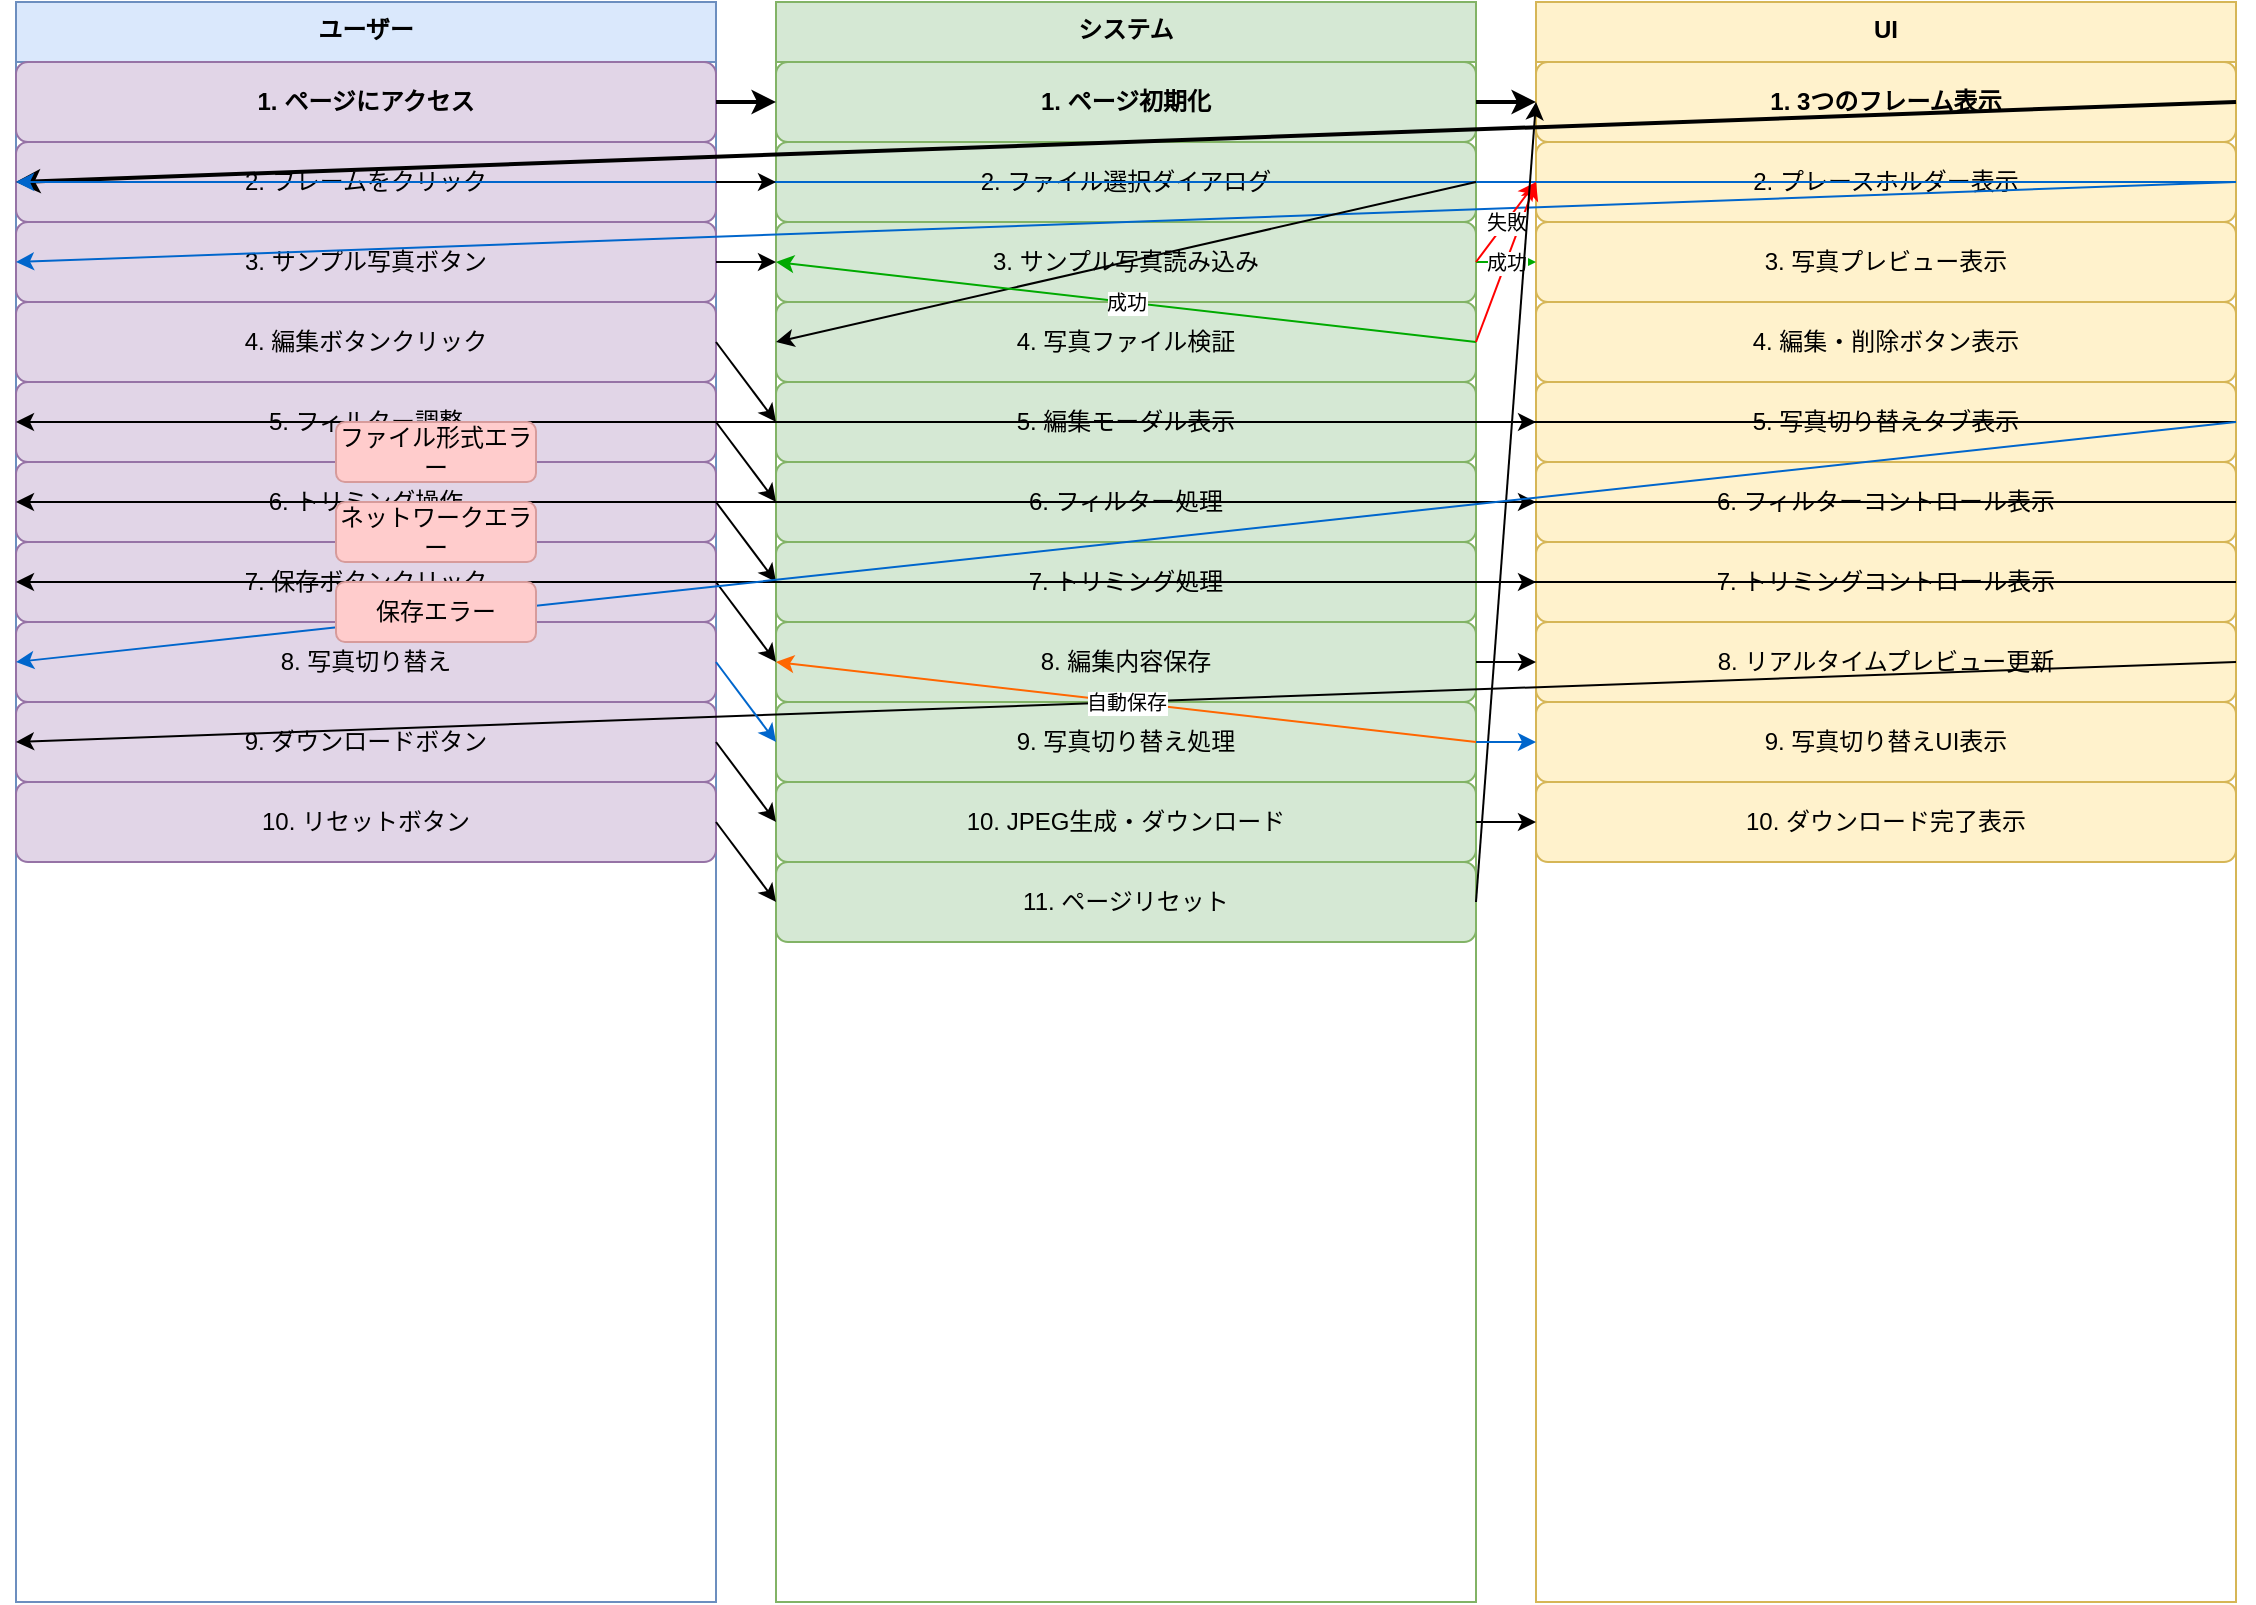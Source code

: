 <mxfile>
    <diagram name="GOKIGEN MOOD ユーザー体験フロー" id="user-flow">
        <mxGraphModel dx="1587" dy="2640" grid="1" gridSize="10" guides="1" tooltips="1" connect="1" arrows="1" fold="1" page="1" pageScale="1" pageWidth="1400" pageHeight="1000" math="0" shadow="0">
            <root>
                <mxCell id="0"/>
                <mxCell id="1" parent="0"/>
                <mxCell id="swimlane-user" value="ユーザー" style="swimlane;fontStyle=1;align=center;verticalAlign=top;childLayout=stackLayout;horizontal=1;startSize=30;horizontalStack=0;resizeParent=1;resizeLast=0;collapsible=1;marginBottom=0;whiteSpace=wrap;html=1;fillColor=#dae8fc;strokeColor=#6c8ebf;" parent="1" vertex="1">
                    <mxGeometry x="40" y="40" width="350" height="800" as="geometry"/>
                </mxCell>
                <mxCell id="user-1" value="1. ページにアクセス" style="rounded=1;whiteSpace=wrap;html=1;fillColor=#e1d5e7;strokeColor=#9673a6;fontStyle=1;" parent="swimlane-user" vertex="1">
                    <mxGeometry y="30" width="350" height="40" as="geometry"/>
                </mxCell>
                <mxCell id="user-2" value="2. フレームをクリック" style="rounded=1;whiteSpace=wrap;html=1;fillColor=#e1d5e7;strokeColor=#9673a6;" parent="swimlane-user" vertex="1">
                    <mxGeometry y="70" width="350" height="40" as="geometry"/>
                </mxCell>
                <mxCell id="user-3" value="3. サンプル写真ボタン" style="rounded=1;whiteSpace=wrap;html=1;fillColor=#e1d5e7;strokeColor=#9673a6;" parent="swimlane-user" vertex="1">
                    <mxGeometry y="110" width="350" height="40" as="geometry"/>
                </mxCell>
                <mxCell id="user-4" value="4. 編集ボタンクリック" style="rounded=1;whiteSpace=wrap;html=1;fillColor=#e1d5e7;strokeColor=#9673a6;" parent="swimlane-user" vertex="1">
                    <mxGeometry y="150" width="350" height="40" as="geometry"/>
                </mxCell>
                <mxCell id="user-5" value="5. フィルター調整" style="rounded=1;whiteSpace=wrap;html=1;fillColor=#e1d5e7;strokeColor=#9673a6;" parent="swimlane-user" vertex="1">
                    <mxGeometry y="190" width="350" height="40" as="geometry"/>
                </mxCell>
                <mxCell id="user-6" value="6. トリミング操作" style="rounded=1;whiteSpace=wrap;html=1;fillColor=#e1d5e7;strokeColor=#9673a6;" parent="swimlane-user" vertex="1">
                    <mxGeometry y="230" width="350" height="40" as="geometry"/>
                </mxCell>
                <mxCell id="user-7" value="7. 保存ボタンクリック" style="rounded=1;whiteSpace=wrap;html=1;fillColor=#e1d5e7;strokeColor=#9673a6;" parent="swimlane-user" vertex="1">
                    <mxGeometry y="270" width="350" height="40" as="geometry"/>
                </mxCell>
                <mxCell id="user-8" value="8. 写真切り替え" style="rounded=1;whiteSpace=wrap;html=1;fillColor=#e1d5e7;strokeColor=#9673a6;" parent="swimlane-user" vertex="1">
                    <mxGeometry y="310" width="350" height="40" as="geometry"/>
                </mxCell>
                <mxCell id="user-9" value="9. ダウンロードボタン" style="rounded=1;whiteSpace=wrap;html=1;fillColor=#e1d5e7;strokeColor=#9673a6;" parent="swimlane-user" vertex="1">
                    <mxGeometry y="350" width="350" height="40" as="geometry"/>
                </mxCell>
                <mxCell id="user-10" value="10. リセットボタン" style="rounded=1;whiteSpace=wrap;html=1;fillColor=#e1d5e7;strokeColor=#9673a6;" vertex="1" parent="swimlane-user">
                    <mxGeometry y="390" width="350" height="40" as="geometry"/>
                </mxCell>
                <mxCell id="swimlane-system" value="システム" style="swimlane;fontStyle=1;align=center;verticalAlign=top;childLayout=stackLayout;horizontal=1;startSize=30;horizontalStack=0;resizeParent=1;resizeLast=0;collapsible=1;marginBottom=0;whiteSpace=wrap;html=1;fillColor=#d5e8d4;strokeColor=#82b366;" parent="1" vertex="1">
                    <mxGeometry x="420" y="40" width="350" height="800" as="geometry"/>
                </mxCell>
                <mxCell id="system-1" value="1. ページ初期化" style="rounded=1;whiteSpace=wrap;html=1;fillColor=#d5e8d4;strokeColor=#82b366;fontStyle=1;" parent="swimlane-system" vertex="1">
                    <mxGeometry y="30" width="350" height="40" as="geometry"/>
                </mxCell>
                <mxCell id="system-2" value="2. ファイル選択ダイアログ" style="rounded=1;whiteSpace=wrap;html=1;fillColor=#d5e8d4;strokeColor=#82b366;" parent="swimlane-system" vertex="1">
                    <mxGeometry y="70" width="350" height="40" as="geometry"/>
                </mxCell>
                <mxCell id="system-3" value="3. サンプル写真読み込み" style="rounded=1;whiteSpace=wrap;html=1;fillColor=#d5e8d4;strokeColor=#82b366;" parent="swimlane-system" vertex="1">
                    <mxGeometry y="110" width="350" height="40" as="geometry"/>
                </mxCell>
                <mxCell id="system-4" value="4. 写真ファイル検証" style="rounded=1;whiteSpace=wrap;html=1;fillColor=#d5e8d4;strokeColor=#82b366;" parent="swimlane-system" vertex="1">
                    <mxGeometry y="150" width="350" height="40" as="geometry"/>
                </mxCell>
                <mxCell id="system-5" value="5. 編集モーダル表示" style="rounded=1;whiteSpace=wrap;html=1;fillColor=#d5e8d4;strokeColor=#82b366;" parent="swimlane-system" vertex="1">
                    <mxGeometry y="190" width="350" height="40" as="geometry"/>
                </mxCell>
                <mxCell id="system-6" value="6. フィルター処理" style="rounded=1;whiteSpace=wrap;html=1;fillColor=#d5e8d4;strokeColor=#82b366;" parent="swimlane-system" vertex="1">
                    <mxGeometry y="230" width="350" height="40" as="geometry"/>
                </mxCell>
                <mxCell id="system-7" value="7. トリミング処理" style="rounded=1;whiteSpace=wrap;html=1;fillColor=#d5e8d4;strokeColor=#82b366;" parent="swimlane-system" vertex="1">
                    <mxGeometry y="270" width="350" height="40" as="geometry"/>
                </mxCell>
                <mxCell id="system-8" value="8. 編集内容保存" style="rounded=1;whiteSpace=wrap;html=1;fillColor=#d5e8d4;strokeColor=#82b366;" parent="swimlane-system" vertex="1">
                    <mxGeometry y="310" width="350" height="40" as="geometry"/>
                </mxCell>
                <mxCell id="system-9" value="9. 写真切り替え処理" style="rounded=1;whiteSpace=wrap;html=1;fillColor=#d5e8d4;strokeColor=#82b366;" parent="swimlane-system" vertex="1">
                    <mxGeometry y="350" width="350" height="40" as="geometry"/>
                </mxCell>
                <mxCell id="system-10" value="10. JPEG生成・ダウンロード" style="rounded=1;whiteSpace=wrap;html=1;fillColor=#d5e8d4;strokeColor=#82b366;" vertex="1" parent="swimlane-system">
                    <mxGeometry y="390" width="350" height="40" as="geometry"/>
                </mxCell>
                <mxCell id="system-11" value="11. ページリセット" style="rounded=1;whiteSpace=wrap;html=1;fillColor=#d5e8d4;strokeColor=#82b366;" vertex="1" parent="swimlane-system">
                    <mxGeometry y="430" width="350" height="40" as="geometry"/>
                </mxCell>
                <mxCell id="swimlane-ui" value="UI" style="swimlane;fontStyle=1;align=center;verticalAlign=top;childLayout=stackLayout;horizontal=1;startSize=30;horizontalStack=0;resizeParent=1;resizeLast=0;collapsible=1;marginBottom=0;whiteSpace=wrap;html=1;fillColor=#fff2cc;strokeColor=#d6b656;" parent="1" vertex="1">
                    <mxGeometry x="800" y="40" width="350" height="800" as="geometry"/>
                </mxCell>
                <mxCell id="ui-1" value="1. 3つのフレーム表示" style="rounded=1;whiteSpace=wrap;html=1;fillColor=#fff2cc;strokeColor=#d6b656;fontStyle=1;" parent="swimlane-ui" vertex="1">
                    <mxGeometry y="30" width="350" height="40" as="geometry"/>
                </mxCell>
                <mxCell id="ui-2" value="2. プレースホルダー表示" style="rounded=1;whiteSpace=wrap;html=1;fillColor=#fff2cc;strokeColor=#d6b656;" parent="swimlane-ui" vertex="1">
                    <mxGeometry y="70" width="350" height="40" as="geometry"/>
                </mxCell>
                <mxCell id="ui-3" value="3. 写真プレビュー表示" style="rounded=1;whiteSpace=wrap;html=1;fillColor=#fff2cc;strokeColor=#d6b656;" parent="swimlane-ui" vertex="1">
                    <mxGeometry y="110" width="350" height="40" as="geometry"/>
                </mxCell>
                <mxCell id="ui-4" value="4. 編集・削除ボタン表示" style="rounded=1;whiteSpace=wrap;html=1;fillColor=#fff2cc;strokeColor=#d6b656;" parent="swimlane-ui" vertex="1">
                    <mxGeometry y="150" width="350" height="40" as="geometry"/>
                </mxCell>
                <mxCell id="ui-5" value="5. 写真切り替えタブ表示" style="rounded=1;whiteSpace=wrap;html=1;fillColor=#fff2cc;strokeColor=#d6b656;" parent="swimlane-ui" vertex="1">
                    <mxGeometry y="190" width="350" height="40" as="geometry"/>
                </mxCell>
                <mxCell id="ui-6" value="6. フィルターコントロール表示" style="rounded=1;whiteSpace=wrap;html=1;fillColor=#fff2cc;strokeColor=#d6b656;" parent="swimlane-ui" vertex="1">
                    <mxGeometry y="230" width="350" height="40" as="geometry"/>
                </mxCell>
                <mxCell id="ui-7" value="7. トリミングコントロール表示" style="rounded=1;whiteSpace=wrap;html=1;fillColor=#fff2cc;strokeColor=#d6b656;" parent="swimlane-ui" vertex="1">
                    <mxGeometry y="270" width="350" height="40" as="geometry"/>
                </mxCell>
                <mxCell id="ui-8" value="8. リアルタイムプレビュー更新" style="rounded=1;whiteSpace=wrap;html=1;fillColor=#fff2cc;strokeColor=#d6b656;" parent="swimlane-ui" vertex="1">
                    <mxGeometry y="310" width="350" height="40" as="geometry"/>
                </mxCell>
                <mxCell id="ui-9" value="9. 写真切り替えUI表示" style="rounded=1;whiteSpace=wrap;html=1;fillColor=#fff2cc;strokeColor=#d6b656;" parent="swimlane-ui" vertex="1">
                    <mxGeometry y="350" width="350" height="40" as="geometry"/>
                </mxCell>
                <mxCell id="ui-10" value="10. ダウンロード完了表示" style="rounded=1;whiteSpace=wrap;html=1;fillColor=#fff2cc;strokeColor=#d6b656;" vertex="1" parent="swimlane-ui">
                    <mxGeometry y="390" width="350" height="40" as="geometry"/>
                </mxCell>
                <mxCell id="flow1" value="" style="endArrow=classic;html=1;rounded=0;exitX=1;exitY=0.5;exitDx=0;exitDy=0;entryX=0;entryY=0.5;entryDx=0;entryDy=0;strokeColor=#000000;strokeWidth=2;" parent="1" source="user-1" target="system-1" edge="1">
                    <mxGeometry width="50" height="50" relative="1" as="geometry">
                        <mxPoint x="390" y="70" as="sourcePoint"/>
                        <mxPoint x="440" y="20" as="targetPoint"/>
                    </mxGeometry>
                </mxCell>
                <mxCell id="flow2" value="" style="endArrow=classic;html=1;rounded=0;exitX=1;exitY=0.5;exitDx=0;exitDy=0;entryX=0;entryY=0.5;entryDx=0;entryDy=0;strokeColor=#000000;strokeWidth=2;" parent="1" source="system-1" target="ui-1" edge="1">
                    <mxGeometry width="50" height="50" relative="1" as="geometry">
                        <mxPoint x="770" y="70" as="sourcePoint"/>
                        <mxPoint x="820" y="20" as="targetPoint"/>
                    </mxGeometry>
                </mxCell>
                <mxCell id="flow3" value="" style="endArrow=classic;html=1;rounded=0;exitX=1;exitY=0.5;exitDx=0;exitDy=0;entryX=0;entryY=0.5;entryDx=0;entryDy=0;strokeColor=#000000;strokeWidth=2;" parent="1" source="ui-1" target="user-2" edge="1">
                    <mxGeometry width="50" height="50" relative="1" as="geometry">
                        <mxPoint x="1150" y="70" as="sourcePoint"/>
                        <mxPoint x="1200" y="20" as="targetPoint"/>
                    </mxGeometry>
                </mxCell>
                <mxCell id="flow4" value="" style="endArrow=classic;html=1;rounded=0;exitX=1;exitY=0.5;exitDx=0;exitDy=0;entryX=0;entryY=0.5;entryDx=0;entryDy=0;strokeColor=#0066CC;strokeWidth=1;" edge="1" parent="1" source="ui-2" target="user-2">
                    <mxGeometry width="50" height="50" relative="1" as="geometry">
                        <mxPoint x="1150" y="130" as="sourcePoint"/>
                        <mxPoint x="1200" y="80" as="targetPoint"/>
                    </mxGeometry>
                </mxCell>
                <mxCell id="flow5" value="" style="endArrow=classic;html=1;rounded=0;exitX=1;exitY=0.5;exitDx=0;exitDy=0;entryX=0;entryY=0.5;entryDx=0;entryDy=0;strokeColor=#0066CC;strokeWidth=1;" edge="1" parent="1" source="ui-2" target="user-3">
                    <mxGeometry width="50" height="50" relative="1" as="geometry">
                        <mxPoint x="1150" y="130" as="sourcePoint"/>
                        <mxPoint x="1200" y="80" as="targetPoint"/>
                    </mxGeometry>
                </mxCell>
                <mxCell id="flow6" value="" style="endArrow=classic;html=1;rounded=0;exitX=1;exitY=0.5;exitDx=0;exitDy=0;entryX=0;entryY=0.5;entryDx=0;entryDy=0;strokeColor=#000000;strokeWidth=1;" edge="1" parent="1" source="user-2" target="system-2">
                    <mxGeometry width="50" height="50" relative="1" as="geometry">
                        <mxPoint x="390" y="130" as="sourcePoint"/>
                        <mxPoint x="440" y="80" as="targetPoint"/>
                    </mxGeometry>
                </mxCell>
                <mxCell id="flow7" value="" style="endArrow=classic;html=1;rounded=0;exitX=1;exitY=0.5;exitDx=0;exitDy=0;entryX=0;entryY=0.5;entryDx=0;entryDy=0;strokeColor=#000000;strokeWidth=1;" edge="1" parent="1" source="system-2" target="system-4">
                    <mxGeometry width="50" height="50" relative="1" as="geometry">
                        <mxPoint x="560" y="130" as="sourcePoint"/>
                        <mxPoint x="610" y="80" as="targetPoint"/>
                    </mxGeometry>
                </mxCell>
                <mxCell id="flow8" value="成功" style="endArrow=classic;html=1;rounded=0;exitX=1;exitY=0.5;exitDx=0;exitDy=0;entryX=0;entryY=0.5;entryDx=0;entryDy=0;strokeColor=#00AA00;strokeWidth=1;fontSize=10;" edge="1" parent="1" source="system-4" target="system-3">
                    <mxGeometry width="50" height="50" relative="1" as="geometry">
                        <mxPoint x="560" y="250" as="sourcePoint"/>
                        <mxPoint x="610" y="200" as="targetPoint"/>
                    </mxGeometry>
                </mxCell>
                <mxCell id="flow9" value="失敗" style="endArrow=classic;html=1;rounded=0;exitX=1;exitY=0.5;exitDx=0;exitDy=0;entryX=0;entryY=0.5;entryDx=0;entryDy=0;strokeColor=#FF0000;strokeWidth=1;fontSize=10;" edge="1" parent="1" source="system-4" target="ui-2">
                    <mxGeometry width="50" height="50" relative="1" as="geometry">
                        <mxPoint x="560" y="250" as="sourcePoint"/>
                        <mxPoint x="610" y="200" as="targetPoint"/>
                    </mxGeometry>
                </mxCell>
                <mxCell id="flow10" value="" style="endArrow=classic;html=1;rounded=0;exitX=1;exitY=0.5;exitDx=0;exitDy=0;entryX=0;entryY=0.5;entryDx=0;entryDy=0;strokeColor=#000000;strokeWidth=1;" edge="1" parent="1" source="user-3" target="system-3">
                    <mxGeometry width="50" height="50" relative="1" as="geometry">
                        <mxPoint x="390" y="190" as="sourcePoint"/>
                        <mxPoint x="440" y="140" as="targetPoint"/>
                    </mxGeometry>
                </mxCell>
                <mxCell id="flow11" value="成功" style="endArrow=classic;html=1;rounded=0;exitX=1;exitY=0.5;exitDx=0;exitDy=0;entryX=0;entryY=0.5;entryDx=0;entryDy=0;strokeColor=#00AA00;strokeWidth=1;fontSize=10;" edge="1" parent="1" source="system-3" target="ui-3">
                    <mxGeometry width="50" height="50" relative="1" as="geometry">
                        <mxPoint x="770" y="190" as="sourcePoint"/>
                        <mxPoint x="820" y="140" as="targetPoint"/>
                    </mxGeometry>
                </mxCell>
                <mxCell id="flow12" value="失敗" style="endArrow=classic;html=1;rounded=0;exitX=1;exitY=0.5;exitDx=0;exitDy=0;entryX=0;entryY=0.5;entryDx=0;entryDy=0;strokeColor=#FF0000;strokeWidth=1;fontSize=10;" edge="1" parent="1" source="system-3" target="ui-2">
                    <mxGeometry width="50" height="50" relative="1" as="geometry">
                        <mxPoint x="770" y="190" as="sourcePoint"/>
                        <mxPoint x="820" y="140" as="targetPoint"/>
                    </mxGeometry>
                </mxCell>
                <mxCell id="flow13" value="" style="endArrow=classic;html=1;rounded=0;exitX=1;exitY=0.5;exitDx=0;exitDy=0;entryX=0;entryY=0.5;entryDx=0;entryDy=0;strokeColor=#000000;strokeWidth=1;" edge="1" parent="1" source="user-4" target="system-5">
                    <mxGeometry width="50" height="50" relative="1" as="geometry">
                        <mxPoint x="390" y="250" as="sourcePoint"/>
                        <mxPoint x="440" y="200" as="targetPoint"/>
                    </mxGeometry>
                </mxCell>
                <mxCell id="flow14" value="" style="endArrow=classic;html=1;rounded=0;exitX=1;exitY=0.5;exitDx=0;exitDy=0;entryX=0;entryY=0.5;entryDx=0;entryDy=0;strokeColor=#000000;strokeWidth=1;" edge="1" parent="1" source="system-5" target="ui-5">
                    <mxGeometry width="50" height="50" relative="1" as="geometry">
                        <mxPoint x="770" y="310" as="sourcePoint"/>
                        <mxPoint x="820" y="260" as="targetPoint"/>
                    </mxGeometry>
                </mxCell>
                <mxCell id="flow15" value="" style="endArrow=classic;html=1;rounded=0;exitX=1;exitY=0.5;exitDx=0;exitDy=0;entryX=0;entryY=0.5;entryDx=0;entryDy=0;strokeColor=#000000;strokeWidth=1;" edge="1" parent="1" source="ui-5" target="user-5">
                    <mxGeometry width="50" height="50" relative="1" as="geometry">
                        <mxPoint x="1150" y="310" as="sourcePoint"/>
                        <mxPoint x="1200" y="260" as="targetPoint"/>
                    </mxGeometry>
                </mxCell>
                <mxCell id="flow16" value="" style="endArrow=classic;html=1;rounded=0;exitX=1;exitY=0.5;exitDx=0;exitDy=0;entryX=0;entryY=0.5;entryDx=0;entryDy=0;strokeColor=#000000;strokeWidth=1;" edge="1" parent="1" source="user-5" target="system-6">
                    <mxGeometry width="50" height="50" relative="1" as="geometry">
                        <mxPoint x="390" y="310" as="sourcePoint"/>
                        <mxPoint x="440" y="260" as="targetPoint"/>
                    </mxGeometry>
                </mxCell>
                <mxCell id="flow17" value="" style="endArrow=classic;html=1;rounded=0;exitX=1;exitY=0.5;exitDx=0;exitDy=0;entryX=0;entryY=0.5;entryDx=0;entryDy=0;strokeColor=#000000;strokeWidth=1;" edge="1" parent="1" source="system-6" target="ui-6">
                    <mxGeometry width="50" height="50" relative="1" as="geometry">
                        <mxPoint x="770" y="370" as="sourcePoint"/>
                        <mxPoint x="820" y="320" as="targetPoint"/>
                    </mxGeometry>
                </mxCell>
                <mxCell id="flow18" value="" style="endArrow=classic;html=1;rounded=0;exitX=1;exitY=0.5;exitDx=0;exitDy=0;entryX=0;entryY=0.5;entryDx=0;entryDy=0;strokeColor=#000000;strokeWidth=1;" edge="1" parent="1" source="ui-6" target="user-6">
                    <mxGeometry width="50" height="50" relative="1" as="geometry">
                        <mxPoint x="1150" y="370" as="sourcePoint"/>
                        <mxPoint x="1200" y="320" as="targetPoint"/>
                    </mxGeometry>
                </mxCell>
                <mxCell id="flow19" value="" style="endArrow=classic;html=1;rounded=0;exitX=1;exitY=0.5;exitDx=0;exitDy=0;entryX=0;entryY=0.5;entryDx=0;entryDy=0;strokeColor=#000000;strokeWidth=1;" edge="1" parent="1" source="user-6" target="system-7">
                    <mxGeometry width="50" height="50" relative="1" as="geometry">
                        <mxPoint x="390" y="370" as="sourcePoint"/>
                        <mxPoint x="440" y="320" as="targetPoint"/>
                    </mxGeometry>
                </mxCell>
                <mxCell id="flow20" value="" style="endArrow=classic;html=1;rounded=0;exitX=1;exitY=0.5;exitDx=0;exitDy=0;entryX=0;entryY=0.5;entryDx=0;entryDy=0;strokeColor=#000000;strokeWidth=1;" edge="1" parent="1" source="system-7" target="ui-7">
                    <mxGeometry width="50" height="50" relative="1" as="geometry">
                        <mxPoint x="770" y="430" as="sourcePoint"/>
                        <mxPoint x="820" y="380" as="targetPoint"/>
                    </mxGeometry>
                </mxCell>
                <mxCell id="flow21" value="" style="endArrow=classic;html=1;rounded=0;exitX=1;exitY=0.5;exitDx=0;exitDy=0;entryX=0;entryY=0.5;entryDx=0;entryDy=0;strokeColor=#000000;strokeWidth=1;" edge="1" parent="1" source="ui-7" target="user-7">
                    <mxGeometry width="50" height="50" relative="1" as="geometry">
                        <mxPoint x="1150" y="430" as="sourcePoint"/>
                        <mxPoint x="1200" y="380" as="targetPoint"/>
                    </mxGeometry>
                </mxCell>
                <mxCell id="flow22" value="" style="endArrow=classic;html=1;rounded=0;exitX=1;exitY=0.5;exitDx=0;exitDy=0;entryX=0;entryY=0.5;entryDx=0;entryDy=0;strokeColor=#000000;strokeWidth=1;" edge="1" parent="1" source="user-7" target="system-8">
                    <mxGeometry width="50" height="50" relative="1" as="geometry">
                        <mxPoint x="390" y="430" as="sourcePoint"/>
                        <mxPoint x="440" y="380" as="targetPoint"/>
                    </mxGeometry>
                </mxCell>
                <mxCell id="flow23" value="" style="endArrow=classic;html=1;rounded=0;exitX=1;exitY=0.5;exitDx=0;exitDy=0;entryX=0;entryY=0.5;entryDx=0;entryDy=0;strokeColor=#000000;strokeWidth=1;" edge="1" parent="1" source="system-8" target="ui-8">
                    <mxGeometry width="50" height="50" relative="1" as="geometry">
                        <mxPoint x="770" y="490" as="sourcePoint"/>
                        <mxPoint x="820" y="440" as="targetPoint"/>
                    </mxGeometry>
                </mxCell>
                <mxCell id="flow24" value="" style="endArrow=classic;html=1;rounded=0;exitX=1;exitY=0.5;exitDx=0;exitDy=0;entryX=0;entryY=0.5;entryDx=0;entryDy=0;strokeColor=#000000;strokeWidth=1;" edge="1" parent="1" source="ui-8" target="user-9">
                    <mxGeometry width="50" height="50" relative="1" as="geometry">
                        <mxPoint x="1150" y="550" as="sourcePoint"/>
                        <mxPoint x="1200" y="500" as="targetPoint"/>
                    </mxGeometry>
                </mxCell>
                <mxCell id="flow25" value="" style="endArrow=classic;html=1;rounded=0;exitX=1;exitY=0.5;exitDx=0;exitDy=0;entryX=0;entryY=0.5;entryDx=0;entryDy=0;strokeColor=#000000;strokeWidth=1;" edge="1" parent="1" source="user-9" target="system-10">
                    <mxGeometry width="50" height="50" relative="1" as="geometry">
                        <mxPoint x="390" y="550" as="sourcePoint"/>
                        <mxPoint x="440" y="500" as="targetPoint"/>
                    </mxGeometry>
                </mxCell>
                <mxCell id="flow26" value="" style="endArrow=classic;html=1;rounded=0;exitX=1;exitY=0.5;exitDx=0;exitDy=0;entryX=0;entryY=0.5;entryDx=0;entryDy=0;strokeColor=#000000;strokeWidth=1;" edge="1" parent="1" source="system-10" target="ui-10">
                    <mxGeometry width="50" height="50" relative="1" as="geometry">
                        <mxPoint x="770" y="610" as="sourcePoint"/>
                        <mxPoint x="820" y="560" as="targetPoint"/>
                    </mxGeometry>
                </mxCell>
                <mxCell id="flow27" value="" style="endArrow=classic;html=1;rounded=0;exitX=1;exitY=0.5;exitDx=0;exitDy=0;entryX=0;entryY=0.5;entryDx=0;entryDy=0;strokeColor=#000000;strokeWidth=1;" edge="1" parent="1" source="user-10" target="system-11">
                    <mxGeometry width="50" height="50" relative="1" as="geometry">
                        <mxPoint x="390" y="610" as="sourcePoint"/>
                        <mxPoint x="440" y="560" as="targetPoint"/>
                    </mxGeometry>
                </mxCell>
                <mxCell id="flow28" value="" style="endArrow=classic;html=1;rounded=0;exitX=1;exitY=0.5;exitDx=0;exitDy=0;entryX=0;entryY=0.5;entryDx=0;entryDy=0;strokeColor=#000000;strokeWidth=1;" edge="1" parent="1" source="system-11" target="ui-1">
                    <mxGeometry width="50" height="50" relative="1" as="geometry">
                        <mxPoint x="770" y="670" as="sourcePoint"/>
                        <mxPoint x="820" y="620" as="targetPoint"/>
                    </mxGeometry>
                </mxCell>
                
                <!-- 写真切り替えフロー -->
                <mxCell id="flow29" value="" style="endArrow=classic;html=1;rounded=0;exitX=1;exitY=0.5;exitDx=0;exitDy=0;entryX=0;entryY=0.5;entryDx=0;entryDy=0;strokeColor=#0066CC;strokeWidth=1;" edge="1" parent="1" source="ui-5" target="user-8">
                    <mxGeometry width="50" height="50" relative="1" as="geometry">
                        <mxPoint x="1150" y="310" as="sourcePoint"/>
                        <mxPoint x="1200" y="260" as="targetPoint"/>
                    </mxGeometry>
                </mxCell>
                
                <mxCell id="flow30" value="" style="endArrow=classic;html=1;rounded=0;exitX=1;exitY=0.5;exitDx=0;exitDy=0;entryX=0;entryY=0.5;entryDx=0;entryDy=0;strokeColor=#0066CC;strokeWidth=1;" edge="1" parent="1" source="user-8" target="system-9">
                    <mxGeometry width="50" height="50" relative="1" as="geometry">
                        <mxPoint x="390" y="430" as="sourcePoint"/>
                        <mxPoint x="440" y="380" as="targetPoint"/>
                    </mxGeometry>
                </mxCell>
                
                <mxCell id="flow31" value="" style="endArrow=classic;html=1;rounded=0;exitX=1;exitY=0.5;exitDx=0;exitDy=0;entryX=0;entryY=0.5;entryDx=0;entryDy=0;strokeColor=#0066CC;strokeWidth=1;" edge="1" parent="1" source="system-9" target="ui-9">
                    <mxGeometry width="50" height="50" relative="1" as="geometry">
                        <mxPoint x="770" y="470" as="sourcePoint"/>
                        <mxPoint x="820" y="420" as="targetPoint"/>
                    </mxGeometry>
                </mxCell>
                
                <mxCell id="flow32" value="自動保存" style="endArrow=classic;html=1;rounded=0;exitX=1;exitY=0.5;exitDx=0;exitDy=0;entryX=0;entryY=0.5;entryDx=0;entryDy=0;strokeColor=#FF6600;strokeWidth=1;fontSize=10;" edge="1" parent="1" source="system-9" target="system-8">
                    <mxGeometry width="50" height="50" relative="1" as="geometry">
                        <mxPoint x="560" y="430" as="sourcePoint"/>
                        <mxPoint x="610" y="380" as="targetPoint"/>
                    </mxGeometry>
                </mxCell>
                <mxCell id="error1" value="ファイル形式エラー" style="rounded=1;whiteSpace=wrap;html=1;fillColor=#ffcccc;strokeColor=#d79b9b;" parent="1" vertex="1">
                    <mxGeometry x="200" y="250" width="100" height="30" as="geometry"/>
                </mxCell>
                <mxCell id="error2" value="ネットワークエラー" style="rounded=1;whiteSpace=wrap;html=1;fillColor=#ffcccc;strokeColor=#d79b9b;" parent="1" vertex="1">
                    <mxGeometry x="200" y="290" width="100" height="30" as="geometry"/>
                </mxCell>
                <mxCell id="error3" value="保存エラー" style="rounded=1;whiteSpace=wrap;html=1;fillColor=#ffcccc;strokeColor=#d79b9b;" parent="1" vertex="1">
                    <mxGeometry x="200" y="330" width="100" height="30" as="geometry"/>
                </mxCell>
            </root>
        </mxGraphModel>
    </diagram>
</mxfile>